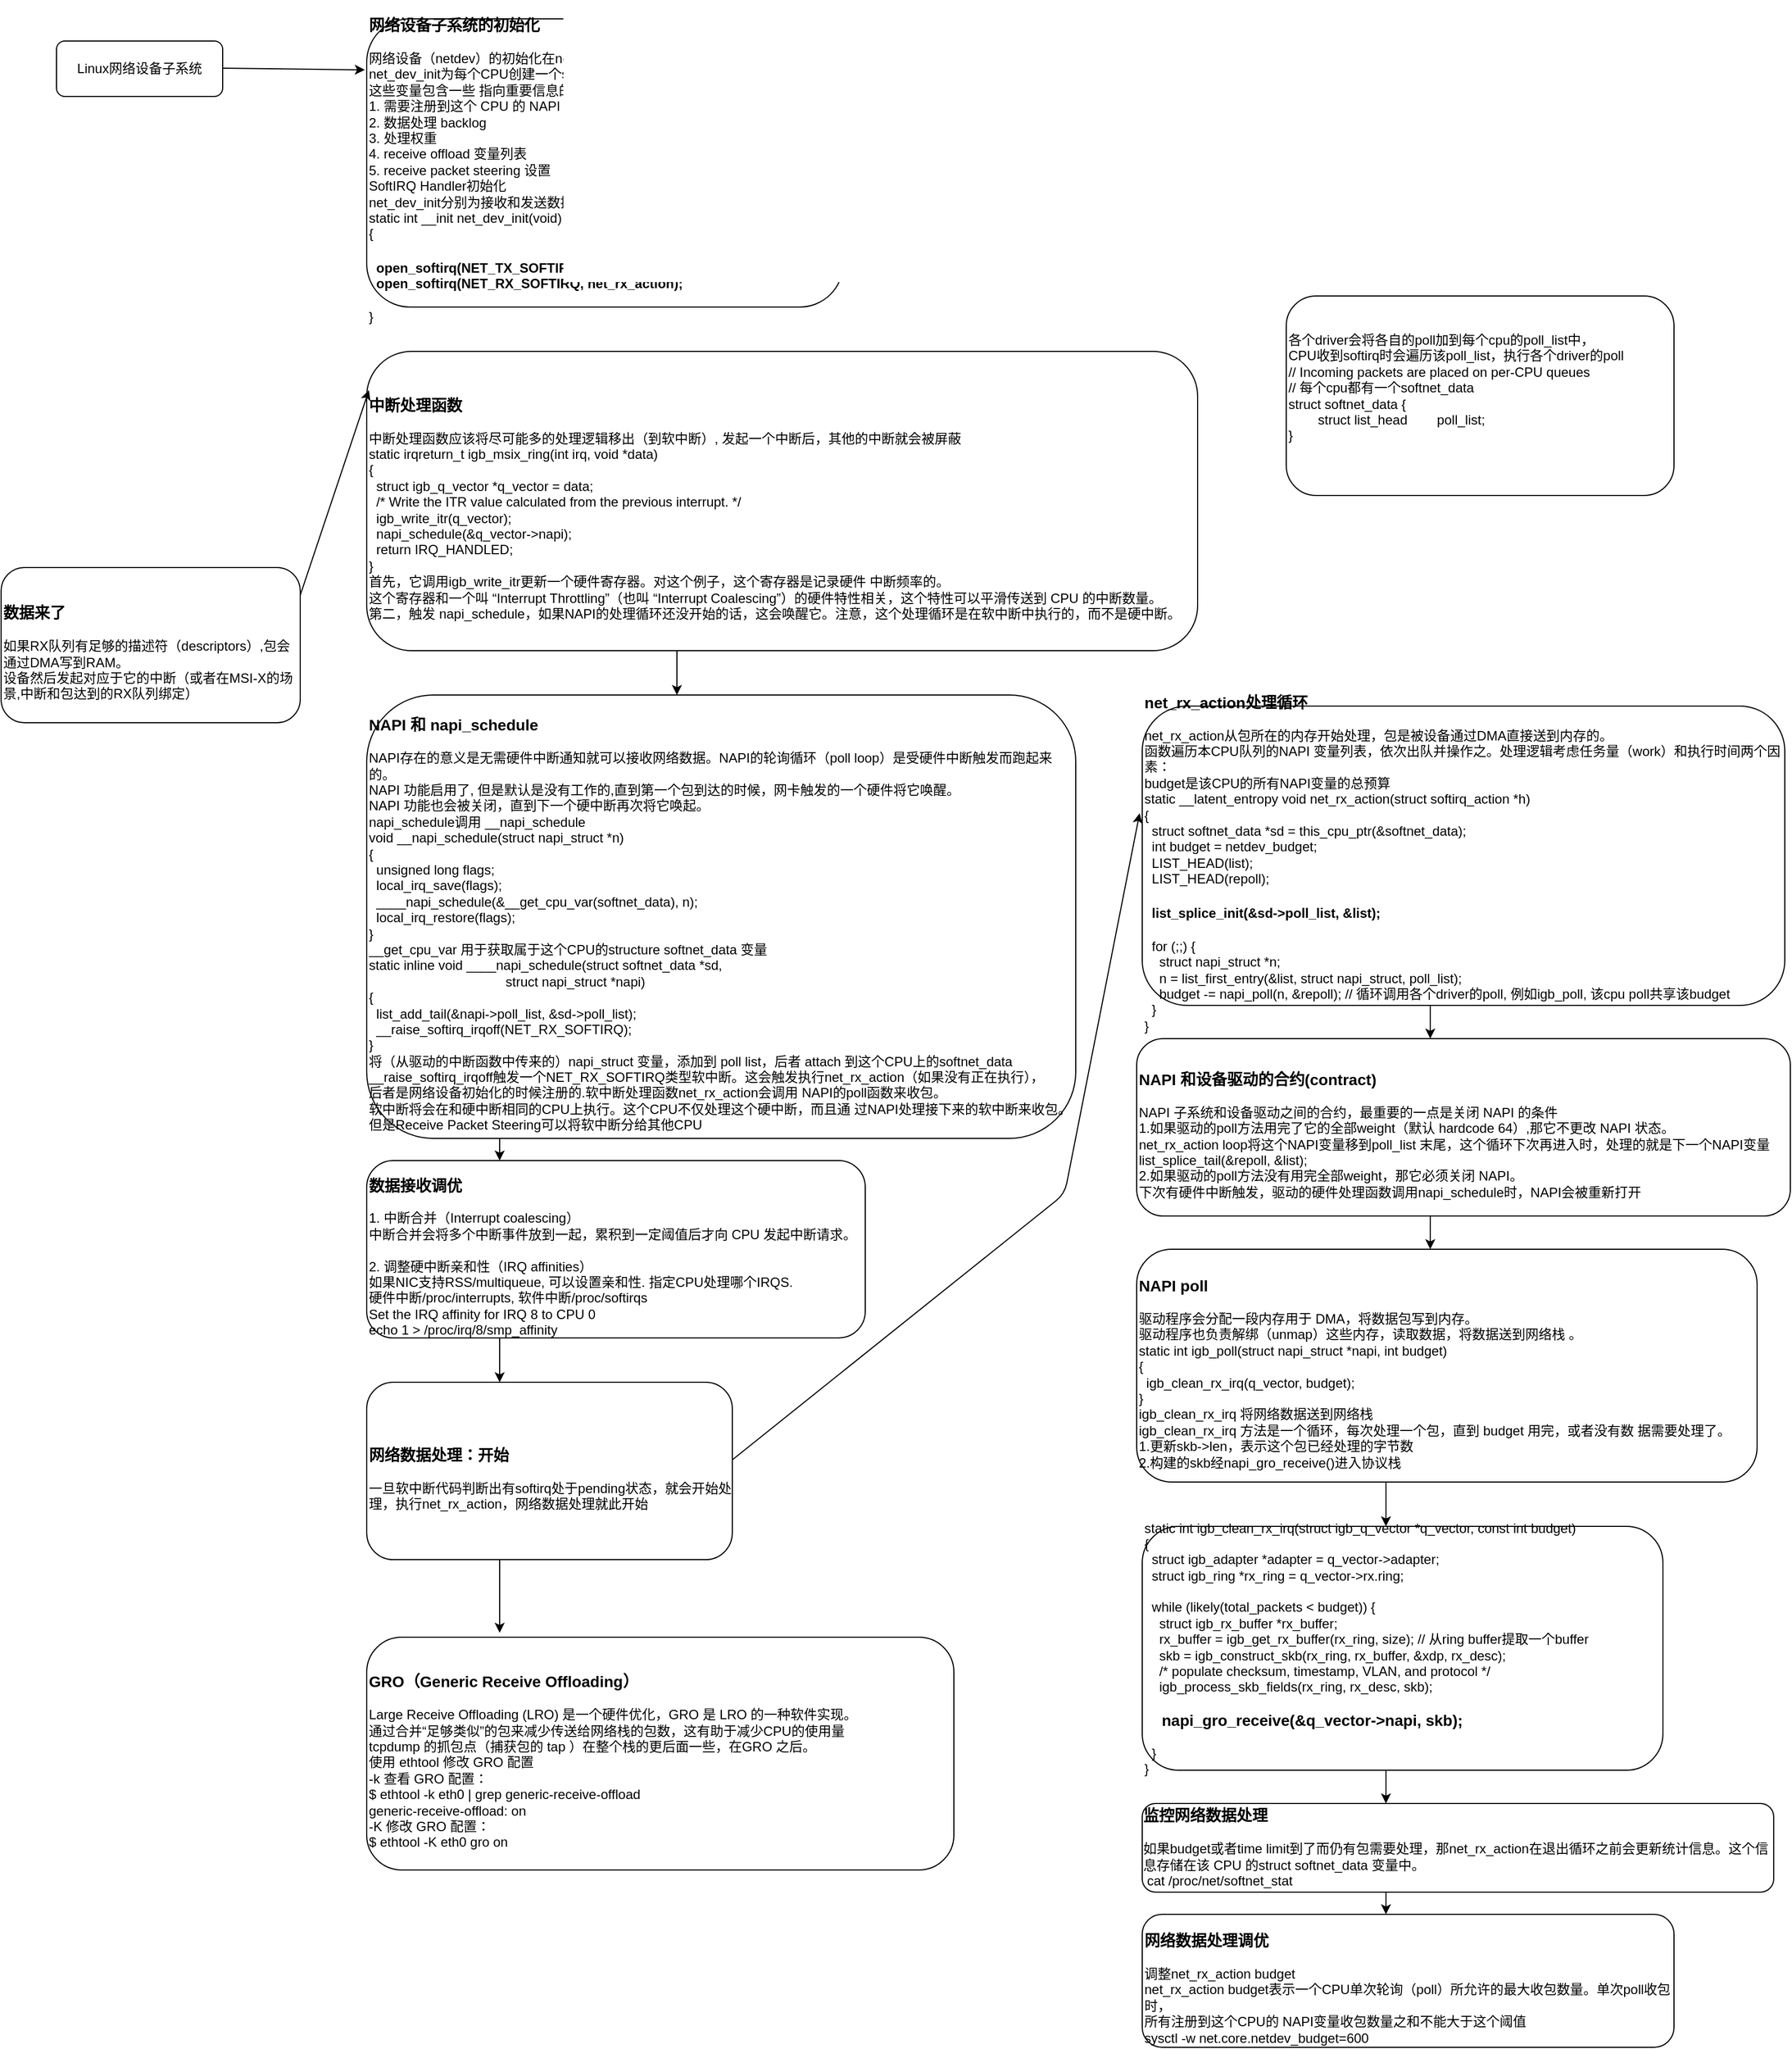 <mxfile version="14.2.2" type="github">
  <diagram id="fZlRgXpZP35zAibEW_lQ" name="Page-1">
    <mxGraphModel dx="1449" dy="643" grid="1" gridSize="10" guides="1" tooltips="1" connect="1" arrows="1" fold="1" page="1" pageScale="1" pageWidth="827" pageHeight="1169" math="0" shadow="0">
      <root>
        <mxCell id="0" />
        <mxCell id="1" parent="0" />
        <mxCell id="tzcgp5JtMaqGH4jP-flQ-7" value="Linux网络设备子系统" style="rounded=1;whiteSpace=wrap;html=1;" parent="1" vertex="1">
          <mxGeometry x="80" y="40" width="150" height="50" as="geometry" />
        </mxCell>
        <mxCell id="tzcgp5JtMaqGH4jP-flQ-8" value="&lt;h3&gt;网络设备子系统的初始化&lt;/h3&gt;&lt;div&gt;网络设备（netdev）的初始化在net_dev_init&lt;/div&gt;&lt;div&gt;net_dev_init为每个CPU创建一个struct softnet_data变量。&lt;/div&gt;&lt;div&gt;这些变量包含一些 指向重要信息的指针：&lt;/div&gt;&lt;div&gt;1. 需要注册到这个 CPU 的 NAPI 变量列表&lt;/div&gt;&lt;div&gt;2. 数据处理 backlog&lt;/div&gt;&lt;div&gt;3. 处理权重&lt;/div&gt;&lt;div&gt;4. receive offload 变量列表&lt;/div&gt;&lt;div&gt;5. receive packet steering 设置&lt;/div&gt;&lt;div&gt;SoftIRQ Handler初始化&lt;/div&gt;&lt;div&gt;net_dev_init分别为接收和发送数据注册了一个软中断处理函数&lt;/div&gt;&lt;div&gt;static int __init net_dev_init(void)&lt;/div&gt;&lt;div&gt;{&lt;/div&gt;&lt;h4&gt;&amp;nbsp; open_softirq(NET_TX_SOFTIRQ, net_tx_action);&lt;br&gt;&amp;nbsp; open_softirq(NET_RX_SOFTIRQ, net_rx_action);&lt;/h4&gt;&lt;div&gt;}&lt;/div&gt;" style="rounded=1;whiteSpace=wrap;html=1;align=left;" parent="1" vertex="1">
          <mxGeometry x="360" y="20" width="430" height="260" as="geometry" />
        </mxCell>
        <mxCell id="tzcgp5JtMaqGH4jP-flQ-9" value="&lt;h3&gt;数据来了&lt;/h3&gt;&lt;div&gt;如果RX队列有足够的描述符（descriptors）,包会通过DMA写到RAM。&lt;/div&gt;&lt;div&gt;设备然后发起对应于它的中断（或者在MSI-X的场景,中断和包达到的RX队列绑定）&lt;/div&gt;" style="rounded=1;whiteSpace=wrap;html=1;align=left;" parent="1" vertex="1">
          <mxGeometry x="30" y="515" width="270" height="140" as="geometry" />
        </mxCell>
        <mxCell id="tzcgp5JtMaqGH4jP-flQ-10" value="" style="endArrow=classic;html=1;entryX=-0.004;entryY=0.177;entryDx=0;entryDy=0;entryPerimeter=0;" parent="1" target="tzcgp5JtMaqGH4jP-flQ-8" edge="1">
          <mxGeometry width="50" height="50" relative="1" as="geometry">
            <mxPoint x="230" y="64.5" as="sourcePoint" />
            <mxPoint x="310" y="64.5" as="targetPoint" />
          </mxGeometry>
        </mxCell>
        <mxCell id="YTzWB60EVm3kckp8Hosf-1" value="&lt;h3&gt;中断处理函数&lt;/h3&gt;&lt;div&gt;中断处理函数应该将尽可能多的处理逻辑移出（到软中断）, 发起一个中断后，其他的中断就会被屏蔽&lt;/div&gt;&lt;div&gt;static irqreturn_t igb_msix_ring(int irq, void *data)&lt;/div&gt;&lt;div&gt;{&lt;/div&gt;&lt;div&gt;&amp;nbsp; struct igb_q_vector *q_vector = data;&lt;/div&gt;&lt;div&gt;&amp;nbsp; /* Write the ITR value calculated from the previous interrupt. */&lt;/div&gt;&lt;div&gt;&amp;nbsp; igb_write_itr(q_vector);&lt;/div&gt;&lt;div&gt;&amp;nbsp; napi_schedule(&amp;amp;q_vector-&amp;gt;napi);&lt;/div&gt;&lt;div&gt;&amp;nbsp; return IRQ_HANDLED;&lt;/div&gt;&lt;div&gt;}&lt;/div&gt;&lt;div&gt;首先，它调用igb_write_itr更新一个硬件寄存器。对这个例子，这个寄存器是记录硬件 中断频率的。&lt;/div&gt;&lt;div&gt;这个寄存器和一个叫 “Interrupt Throttling”（也叫 “Interrupt Coalescing”）的硬件特性相关，这个特性可以平滑传送到 CPU 的中断数量。&lt;/div&gt;&lt;div&gt;第二，触发 napi_schedule，如果NAPI的处理循环还没开始的话，这会唤醒它。注意，这个处理循环是在软中断中执行的，而不是硬中断。&lt;/div&gt;" style="rounded=1;whiteSpace=wrap;html=1;align=left;" parent="1" vertex="1">
          <mxGeometry x="360" y="320" width="750" height="270" as="geometry" />
        </mxCell>
        <mxCell id="YTzWB60EVm3kckp8Hosf-2" value="&lt;h3&gt;NAPI 和 napi_schedule&lt;/h3&gt;&lt;div&gt;NAPI存在的意义是无需硬件中断通知就可以接收网络数据。NAPI的轮询循环（poll loop）是受硬件中断触发而跑起来的。&lt;/div&gt;&lt;div&gt;NAPI 功能启用了, 但是默认是没有工作的,直到第一个包到达的时候，网卡触发的一个硬件将它唤醒。&lt;/div&gt;&lt;div&gt;NAPI 功能也会被关闭，直到下一个硬中断再次将它唤起。&lt;/div&gt;&lt;div&gt;napi_schedule调用 __napi_schedule&lt;/div&gt;&lt;div&gt;void __napi_schedule(struct napi_struct *n)&lt;/div&gt;&lt;div&gt;{&lt;/div&gt;&lt;div&gt;&amp;nbsp; unsigned long flags;&lt;/div&gt;&lt;div&gt;&amp;nbsp; local_irq_save(flags);&lt;/div&gt;&lt;div&gt;&amp;nbsp; ____napi_schedule(&amp;amp;__get_cpu_var(softnet_data), n);&lt;/div&gt;&lt;div&gt;&amp;nbsp; local_irq_restore(flags);&lt;/div&gt;&lt;div&gt;}&lt;/div&gt;&lt;div&gt;__get_cpu_var 用于获取属于这个CPU的structure softnet_data 变量&lt;/div&gt;&lt;div&gt;static inline void ____napi_schedule(struct softnet_data *sd,&lt;/div&gt;&lt;div&gt;&amp;nbsp; &amp;nbsp; &amp;nbsp; &amp;nbsp; &amp;nbsp; &amp;nbsp; &amp;nbsp; &amp;nbsp; &amp;nbsp; &amp;nbsp; &amp;nbsp; &amp;nbsp; &amp;nbsp; &amp;nbsp; &amp;nbsp; &amp;nbsp; &amp;nbsp; &amp;nbsp; &amp;nbsp;struct napi_struct *napi)&lt;/div&gt;&lt;div&gt;{&lt;/div&gt;&lt;div&gt;&amp;nbsp; list_add_tail(&amp;amp;napi-&amp;gt;poll_list, &amp;amp;sd-&amp;gt;poll_list);&lt;/div&gt;&lt;div&gt;&amp;nbsp; __raise_softirq_irqoff(NET_RX_SOFTIRQ);&lt;/div&gt;&lt;div&gt;}&lt;/div&gt;&lt;div&gt;将（从驱动的中断函数中传来的）napi_struct 变量，添加到 poll list，后者 attach 到这个CPU上的softnet_data&lt;/div&gt;&lt;div&gt;__raise_softirq_irqoff触发一个NET_RX_SOFTIRQ类型软中断。这会触发执行net_rx_action（如果没有正在执行），&lt;/div&gt;&lt;div&gt;后者是网络设备初始化的时候注册的.软中断处理函数net_rx_action会调用 NAPI的poll函数来收包。&lt;/div&gt;&lt;div&gt;&lt;div&gt;软中断将会在和硬中断相同的CPU上执行。这个CPU不仅处理这个硬中断，而且通 过NAPI处理接下来的软中断来收包。&lt;/div&gt;&lt;div&gt;但是Receive Packet Steering可以将软中断分给其他CPU&lt;/div&gt;&lt;/div&gt;" style="rounded=1;whiteSpace=wrap;html=1;align=left;" parent="1" vertex="1">
          <mxGeometry x="360" y="630" width="640" height="400" as="geometry" />
        </mxCell>
        <mxCell id="YTzWB60EVm3kckp8Hosf-3" value="" style="endArrow=classic;html=1;" parent="1" edge="1">
          <mxGeometry width="50" height="50" relative="1" as="geometry">
            <mxPoint x="300" y="540" as="sourcePoint" />
            <mxPoint x="362" y="355" as="targetPoint" />
          </mxGeometry>
        </mxCell>
        <mxCell id="YTzWB60EVm3kckp8Hosf-4" value="&lt;h3&gt;数据接收调优&lt;/h3&gt;&lt;div&gt;1. 中断合并（Interrupt coalescing）&lt;/div&gt;&lt;div&gt;中断合并会将多个中断事件放到一起，累积到一定阈值后才向 CPU 发起中断请求。&lt;/div&gt;&lt;div&gt;&lt;br&gt;&lt;/div&gt;&lt;div&gt;2. 调整硬中断亲和性（IRQ affinities）&lt;/div&gt;&lt;div&gt;如果NIC支持RSS/multiqueue, 可以设置亲和性. 指定CPU处理哪个IRQS.&lt;/div&gt;&lt;div&gt;硬件中断/proc/interrupts, 软件中断/proc/softirqs&lt;/div&gt;&lt;div&gt;Set the IRQ affinity for IRQ 8 to CPU 0&lt;/div&gt;&lt;div&gt;echo 1 &amp;gt; /proc/irq/8/smp_affinity&lt;/div&gt;" style="rounded=1;whiteSpace=wrap;html=1;align=left;" parent="1" vertex="1">
          <mxGeometry x="360" y="1050" width="450" height="160" as="geometry" />
        </mxCell>
        <mxCell id="YTzWB60EVm3kckp8Hosf-5" value="&lt;h3&gt;网络数据处理：开始&lt;/h3&gt;&lt;div&gt;一旦软中断代码判断出有softirq处于pending状态，就会开始处理，执行net_rx_action，网络数据处理就此开始&lt;/div&gt;" style="rounded=1;whiteSpace=wrap;html=1;align=left;" parent="1" vertex="1">
          <mxGeometry x="360" y="1250" width="330" height="160" as="geometry" />
        </mxCell>
        <mxCell id="YTzWB60EVm3kckp8Hosf-6" value="" style="endArrow=classic;html=1;" parent="1" edge="1">
          <mxGeometry width="50" height="50" relative="1" as="geometry">
            <mxPoint x="640" y="590" as="sourcePoint" />
            <mxPoint x="640" y="630" as="targetPoint" />
          </mxGeometry>
        </mxCell>
        <mxCell id="YTzWB60EVm3kckp8Hosf-7" value="" style="endArrow=classic;html=1;" parent="1" edge="1">
          <mxGeometry width="50" height="50" relative="1" as="geometry">
            <mxPoint x="480" y="1210" as="sourcePoint" />
            <mxPoint x="480" y="1250" as="targetPoint" />
          </mxGeometry>
        </mxCell>
        <mxCell id="YTzWB60EVm3kckp8Hosf-8" value="" style="endArrow=classic;html=1;" parent="1" edge="1">
          <mxGeometry width="50" height="50" relative="1" as="geometry">
            <mxPoint x="480" y="1030" as="sourcePoint" />
            <mxPoint x="480" y="1050" as="targetPoint" />
          </mxGeometry>
        </mxCell>
        <mxCell id="YTzWB60EVm3kckp8Hosf-9" value="&lt;h3&gt;net_rx_action处理循环&lt;/h3&gt;&lt;div&gt;net_rx_action从包所在的内存开始处理，包是被设备通过DMA直接送到内存的。&lt;/div&gt;&lt;div&gt;函数遍历本CPU队列的NAPI 变量列表，依次出队并操作之。处理逻辑考虑任务量（work）和执行时间两个因素：&lt;/div&gt;&lt;div&gt;budget是该CPU的所有NAPI变量的总预算&lt;/div&gt;&lt;div&gt;static __latent_entropy void net_rx_action(struct softirq_action *h)&lt;/div&gt;&lt;div&gt;{&lt;/div&gt;&lt;div&gt;&amp;nbsp; struct softnet_data *sd = this_cpu_ptr(&amp;amp;softnet_data);&lt;/div&gt;&lt;div&gt;&amp;nbsp; int budget = netdev_budget;&lt;/div&gt;&lt;div&gt;&amp;nbsp; LIST_HEAD(list);&lt;/div&gt;&lt;div&gt;&amp;nbsp; LIST_HEAD(repoll);&lt;/div&gt;&lt;h4&gt;&amp;nbsp; list_splice_init(&amp;amp;sd-&amp;gt;poll_list, &amp;amp;list);&lt;/h4&gt;&lt;div&gt;&amp;nbsp; for (;;) {&lt;/div&gt;&lt;div&gt;&amp;nbsp; &amp;nbsp; struct napi_struct *n;&lt;/div&gt;&lt;div&gt;&amp;nbsp; &amp;nbsp; n = list_first_entry(&amp;amp;list, struct napi_struct, poll_list);&lt;/div&gt;&lt;div&gt;&amp;nbsp; &amp;nbsp; budget -= napi_poll(n, &amp;amp;repoll); // 循环调用各个driver的poll, 例如igb_poll, 该cpu poll共享该budget&lt;/div&gt;&lt;div&gt;&amp;nbsp; }&lt;/div&gt;&lt;div&gt;}&lt;/div&gt;" style="rounded=1;whiteSpace=wrap;html=1;align=left;" parent="1" vertex="1">
          <mxGeometry x="1060" y="640" width="580" height="270" as="geometry" />
        </mxCell>
        <mxCell id="YTzWB60EVm3kckp8Hosf-10" value="" style="endArrow=classic;html=1;entryX=-0.004;entryY=0.358;entryDx=0;entryDy=0;entryPerimeter=0;" parent="1" target="YTzWB60EVm3kckp8Hosf-9" edge="1">
          <mxGeometry width="50" height="50" relative="1" as="geometry">
            <mxPoint x="690" y="1320" as="sourcePoint" />
            <mxPoint x="740" y="1270" as="targetPoint" />
            <Array as="points">
              <mxPoint x="990" y="1080" />
            </Array>
          </mxGeometry>
        </mxCell>
        <mxCell id="YTzWB60EVm3kckp8Hosf-12" value="&lt;h3&gt;NAPI 和设备驱动的合约(contract)&lt;/h3&gt;&lt;div&gt;NAPI 子系统和设备驱动之间的合约，最重要的一点是关闭 NAPI 的条件&lt;/div&gt;&lt;div&gt;1.如果驱动的poll方法用完了它的全部weight（默认 hardcode 64）,那它不更改 NAPI 状态。&lt;/div&gt;&lt;div&gt;net_rx_action loop将这个NAPI变量移到poll_list 末尾，这个循环下次再进入时，处理的就是下一个NAPI变量&lt;/div&gt;&lt;div&gt;list_splice_tail(&amp;amp;repoll, &amp;amp;list);&lt;br&gt;&lt;/div&gt;&lt;div&gt;2.如果驱动的poll方法没有用完全部weight，那它必须关闭 NAPI。&lt;/div&gt;&lt;div&gt;下次有硬件中断触发，驱动的硬件处理函数调用napi_schedule时，NAPI会被重新打开&lt;/div&gt;" style="rounded=1;whiteSpace=wrap;html=1;align=left;" parent="1" vertex="1">
          <mxGeometry x="1055" y="940" width="590" height="160" as="geometry" />
        </mxCell>
        <mxCell id="YTzWB60EVm3kckp8Hosf-13" value="&lt;h3&gt;NAPI poll&lt;/h3&gt;&lt;div&gt;驱动程序会分配一段内存用于 DMA，将数据包写到内存。&lt;/div&gt;&lt;div&gt;驱动程序也负责解绑（unmap）这些内存，读取数据，将数据送到网络栈 。&lt;/div&gt;&lt;div&gt;static int igb_poll(struct napi_struct *napi, int budget)&lt;/div&gt;&lt;div&gt;{&lt;/div&gt;&lt;div&gt;&amp;nbsp; igb_clean_rx_irq(q_vector, budget);&lt;/div&gt;&lt;div&gt;}&lt;/div&gt;&lt;div&gt;igb_clean_rx_irq 将网络数据送到网络栈&lt;/div&gt;&lt;div&gt;igb_clean_rx_irq 方法是一个循环，每次处理一个包，直到 budget 用完，或者没有数 据需要处理了。&lt;/div&gt;&lt;div&gt;1.更新skb-&amp;gt;len，表示这个包已经处理的字节数&lt;/div&gt;&lt;div&gt;2.构建的skb经napi_gro_receive()进入协议栈&lt;/div&gt;" style="rounded=1;whiteSpace=wrap;html=1;align=left;" parent="1" vertex="1">
          <mxGeometry x="1055" y="1130" width="560" height="210" as="geometry" />
        </mxCell>
        <mxCell id="YTzWB60EVm3kckp8Hosf-14" value="" style="endArrow=classic;html=1;" parent="1" edge="1">
          <mxGeometry width="50" height="50" relative="1" as="geometry">
            <mxPoint x="1320" y="910" as="sourcePoint" />
            <mxPoint x="1320" y="940" as="targetPoint" />
          </mxGeometry>
        </mxCell>
        <mxCell id="YTzWB60EVm3kckp8Hosf-16" value="" style="endArrow=classic;html=1;" parent="1" edge="1">
          <mxGeometry width="50" height="50" relative="1" as="geometry">
            <mxPoint x="1320" y="1100" as="sourcePoint" />
            <mxPoint x="1320" y="1130" as="targetPoint" />
          </mxGeometry>
        </mxCell>
        <mxCell id="YTzWB60EVm3kckp8Hosf-17" value="&lt;div&gt;static int igb_clean_rx_irq(struct igb_q_vector *q_vector, const int budget)&lt;/div&gt;&lt;div&gt;{&lt;/div&gt;&lt;div&gt;&amp;nbsp; struct igb_adapter *adapter = q_vector-&amp;gt;adapter;&lt;/div&gt;&lt;div&gt;&amp;nbsp; struct igb_ring *rx_ring = q_vector-&amp;gt;rx.ring;&lt;/div&gt;&lt;div&gt;&lt;br&gt;&lt;/div&gt;&lt;div&gt;&amp;nbsp; while (likely(total_packets &amp;lt; budget)) {&lt;/div&gt;&lt;div&gt;&amp;nbsp; &amp;nbsp; struct igb_rx_buffer *rx_buffer;&lt;/div&gt;&lt;div&gt;&amp;nbsp; &amp;nbsp; rx_buffer = igb_get_rx_buffer(rx_ring, size); // 从ring buffer提取一个buffer&lt;/div&gt;&lt;div&gt;&amp;nbsp; &amp;nbsp; skb = igb_construct_skb(rx_ring, rx_buffer, &amp;amp;xdp, rx_desc);&lt;/div&gt;&lt;div&gt;&amp;nbsp; &amp;nbsp; /* populate checksum, timestamp, VLAN, and protocol */&lt;/div&gt;&lt;div&gt;&amp;nbsp; &amp;nbsp; igb_process_skb_fields(rx_ring, rx_desc, skb);&lt;/div&gt;&lt;h3&gt;&amp;nbsp; &amp;nbsp; napi_gro_receive(&amp;amp;q_vector-&amp;gt;napi, skb);&lt;/h3&gt;&lt;div&gt;&amp;nbsp; }&lt;/div&gt;&lt;div&gt;}&lt;/div&gt;" style="rounded=1;whiteSpace=wrap;html=1;align=left;" parent="1" vertex="1">
          <mxGeometry x="1060" y="1380" width="470" height="220" as="geometry" />
        </mxCell>
        <mxCell id="YTzWB60EVm3kckp8Hosf-19" value="" style="endArrow=classic;html=1;" parent="1" edge="1">
          <mxGeometry width="50" height="50" relative="1" as="geometry">
            <mxPoint x="1280" y="1340" as="sourcePoint" />
            <mxPoint x="1280" y="1380" as="targetPoint" />
          </mxGeometry>
        </mxCell>
        <mxCell id="YTzWB60EVm3kckp8Hosf-20" value="&lt;h3 style=&quot;text-align: left&quot;&gt;监控网络数据处理&lt;/h3&gt;&lt;div style=&quot;text-align: left&quot;&gt;如果budget或者time limit到了而仍有包需要处理，那net_rx_action在退出循环之前会更新统计信息。这个信息存储在该 CPU 的struct softnet_data 变量中。&lt;/div&gt;&lt;div style=&quot;text-align: left&quot;&gt;&amp;nbsp;cat /proc/net/softnet_stat&lt;/div&gt;&lt;div&gt;&lt;br&gt;&lt;/div&gt;" style="rounded=1;whiteSpace=wrap;html=1;" parent="1" vertex="1">
          <mxGeometry x="1060" y="1630" width="570" height="80" as="geometry" />
        </mxCell>
        <mxCell id="YTzWB60EVm3kckp8Hosf-21" value="&lt;h3&gt;网络数据处理调优&lt;/h3&gt;&lt;div&gt;调整net_rx_action budget&lt;/div&gt;&lt;div&gt;net_rx_action budget表示一个CPU单次轮询（poll）所允许的最大收包数量。单次poll收包时，&lt;/div&gt;&lt;div&gt;所有注册到这个CPU的 NAPI变量收包数量之和不能大于这个阈值&lt;/div&gt;&lt;div&gt;sysctl -w net.core.netdev_budget=600&lt;/div&gt;" style="rounded=1;whiteSpace=wrap;html=1;align=left;" parent="1" vertex="1">
          <mxGeometry x="1060" y="1730" width="480" height="120" as="geometry" />
        </mxCell>
        <mxCell id="YTzWB60EVm3kckp8Hosf-22" value="" style="endArrow=classic;html=1;" parent="1" edge="1">
          <mxGeometry width="50" height="50" relative="1" as="geometry">
            <mxPoint x="1280" y="1600" as="sourcePoint" />
            <mxPoint x="1280" y="1630" as="targetPoint" />
          </mxGeometry>
        </mxCell>
        <mxCell id="YTzWB60EVm3kckp8Hosf-23" value="" style="endArrow=classic;html=1;" parent="1" edge="1">
          <mxGeometry width="50" height="50" relative="1" as="geometry">
            <mxPoint x="1280" y="1710" as="sourcePoint" />
            <mxPoint x="1280" y="1730" as="targetPoint" />
          </mxGeometry>
        </mxCell>
        <mxCell id="YTzWB60EVm3kckp8Hosf-24" value="&lt;h3&gt;GRO（Generic Receive Offloading）&lt;/h3&gt;&lt;div&gt;Large Receive Offloading (LRO) 是一个硬件优化，GRO 是 LRO 的一种软件实现。&lt;/div&gt;&lt;div&gt;通过合并“足够类似”的包来减少传送给网络栈的包数，这有助于减少CPU的使用量&lt;/div&gt;&lt;div&gt;tcpdump 的抓包点（捕获包的 tap ）在整个栈的更后面一些，在GRO 之后。&lt;/div&gt;&lt;div&gt;使用 ethtool 修改 GRO 配置&lt;/div&gt;&lt;div&gt;-k 查看 GRO 配置：&lt;/div&gt;&lt;div&gt;$ ethtool -k eth0 | grep generic-receive-offload&lt;/div&gt;&lt;div&gt;generic-receive-offload: on&lt;/div&gt;&lt;div&gt;-K 修改 GRO 配置：&lt;/div&gt;&lt;div&gt;$ ethtool -K eth0 gro on&lt;/div&gt;" style="rounded=1;whiteSpace=wrap;html=1;align=left;" parent="1" vertex="1">
          <mxGeometry x="360" y="1480" width="530" height="210" as="geometry" />
        </mxCell>
        <mxCell id="YTzWB60EVm3kckp8Hosf-25" value="" style="endArrow=classic;html=1;" parent="1" edge="1">
          <mxGeometry width="50" height="50" relative="1" as="geometry">
            <mxPoint x="480" y="1410" as="sourcePoint" />
            <mxPoint x="480" y="1476" as="targetPoint" />
          </mxGeometry>
        </mxCell>
        <mxCell id="YTzWB60EVm3kckp8Hosf-26" value="各个driver会将各自的poll加到每个cpu的poll_list中，&lt;br&gt;CPU收到softirq时会遍历该poll_list，执行各个driver的poll&lt;br&gt;&lt;div&gt;// Incoming packets are placed on per-CPU queues&lt;/div&gt;&lt;div&gt;// 每个cpu都有一个softnet_data&lt;/div&gt;&lt;div&gt;struct softnet_data {&lt;/div&gt;&lt;div&gt;&amp;nbsp; &amp;nbsp; &amp;nbsp; &amp;nbsp; struct list_head&amp;nbsp; &amp;nbsp; &amp;nbsp; &amp;nbsp; poll_list;&lt;/div&gt;&lt;div&gt;}&lt;/div&gt;&lt;div&gt;&lt;br&gt;&lt;/div&gt;" style="rounded=1;whiteSpace=wrap;html=1;align=left;" parent="1" vertex="1">
          <mxGeometry x="1190" y="270" width="350" height="180" as="geometry" />
        </mxCell>
      </root>
    </mxGraphModel>
  </diagram>
</mxfile>

